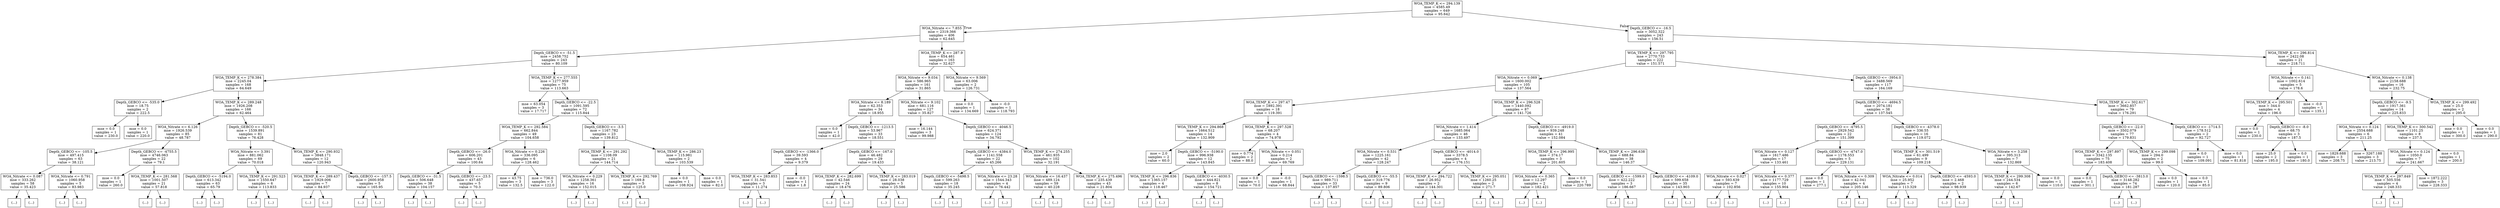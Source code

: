digraph Tree {
node [shape=box] ;
0 [label="WOA_TEMP_K <= 294.139\nmse = 4585.49\nsamples = 649\nvalue = 95.642"] ;
1 [label="WOA_Nitrate <= 7.855\nmse = 2319.366\nsamples = 406\nvalue = 62.645"] ;
0 -> 1 [labeldistance=2.5, labelangle=45, headlabel="True"] ;
2 [label="Depth_GEBCO <= -51.5\nmse = 2458.752\nsamples = 243\nvalue = 80.109"] ;
1 -> 2 ;
3 [label="WOA_TEMP_K <= 278.384\nmse = 2245.04\nsamples = 168\nvalue = 64.649"] ;
2 -> 3 ;
4 [label="Depth_GEBCO <= -535.0\nmse = 18.75\nsamples = 2\nvalue = 222.5"] ;
3 -> 4 ;
5 [label="mse = 0.0\nsamples = 1\nvalue = 230.0"] ;
4 -> 5 ;
6 [label="mse = 0.0\nsamples = 1\nvalue = 220.0"] ;
4 -> 6 ;
7 [label="WOA_TEMP_K <= 289.248\nmse = 1926.208\nsamples = 166\nvalue = 62.464"] ;
3 -> 7 ;
8 [label="WOA_Nitrate <= 6.126\nmse = 1926.539\nsamples = 85\nvalue = 48.787"] ;
7 -> 8 ;
9 [label="Depth_GEBCO <= -105.5\nmse = 497.415\nsamples = 63\nvalue = 38.121"] ;
8 -> 9 ;
10 [label="WOA_Nitrate <= 0.087\nmse = 333.262\nsamples = 58\nvalue = 35.423"] ;
9 -> 10 ;
11 [label="(...)"] ;
10 -> 11 ;
14 [label="(...)"] ;
10 -> 14 ;
99 [label="WOA_Nitrate <= 0.791\nmse = 1060.958\nsamples = 5\nvalue = 83.983"] ;
9 -> 99 ;
100 [label="(...)"] ;
99 -> 100 ;
101 [label="(...)"] ;
99 -> 101 ;
108 [label="Depth_GEBCO <= -4755.5\nmse = 4746.063\nsamples = 22\nvalue = 79.1"] ;
8 -> 108 ;
109 [label="mse = 0.0\nsamples = 1\nvalue = 260.0"] ;
108 -> 109 ;
110 [label="WOA_TEMP_K <= 281.568\nmse = 1001.507\nsamples = 21\nvalue = 57.818"] ;
108 -> 110 ;
111 [label="(...)"] ;
110 -> 111 ;
132 [label="(...)"] ;
110 -> 132 ;
145 [label="Depth_GEBCO <= -520.5\nmse = 1539.891\nsamples = 81\nvalue = 76.428"] ;
7 -> 145 ;
146 [label="WOA_Nitrate <= 3.391\nmse = 881.062\nsamples = 69\nvalue = 70.018"] ;
145 -> 146 ;
147 [label="Depth_GEBCO <= -5194.0\nmse = 613.342\nsamples = 63\nvalue = 65.79"] ;
146 -> 147 ;
148 [label="(...)"] ;
147 -> 148 ;
149 [label="(...)"] ;
147 -> 149 ;
250 [label="WOA_TEMP_K <= 291.523\nmse = 1550.647\nsamples = 6\nvalue = 113.833"] ;
146 -> 250 ;
251 [label="(...)"] ;
250 -> 251 ;
252 [label="(...)"] ;
250 -> 252 ;
257 [label="WOA_TEMP_K <= 290.932\nmse = 3848.171\nsamples = 12\nvalue = 120.943"] ;
145 -> 257 ;
258 [label="WOA_TEMP_K <= 289.437\nmse = 1929.006\nsamples = 7\nvalue = 84.937"] ;
257 -> 258 ;
259 [label="(...)"] ;
258 -> 259 ;
262 [label="(...)"] ;
258 -> 262 ;
271 [label="Depth_GEBCO <= -157.5\nmse = 2600.958\nsamples = 5\nvalue = 165.95"] ;
257 -> 271 ;
272 [label="(...)"] ;
271 -> 272 ;
277 [label="(...)"] ;
271 -> 277 ;
278 [label="WOA_TEMP_K <= 277.555\nmse = 1277.959\nsamples = 75\nvalue = 113.663"] ;
2 -> 278 ;
279 [label="mse = 63.054\nsamples = 3\nvalue = 17.717"] ;
278 -> 279 ;
280 [label="Depth_GEBCO <= -22.5\nmse = 1091.595\nsamples = 72\nvalue = 115.844"] ;
278 -> 280 ;
281 [label="WOA_TEMP_K <= 292.584\nmse = 662.844\nsamples = 49\nvalue = 104.658"] ;
280 -> 281 ;
282 [label="Depth_GEBCO <= -26.0\nmse = 606.201\nsamples = 43\nvalue = 100.64"] ;
281 -> 282 ;
283 [label="Depth_GEBCO <= -31.5\nmse = 506.648\nsamples = 38\nvalue = 104.157"] ;
282 -> 283 ;
284 [label="(...)"] ;
283 -> 284 ;
335 [label="(...)"] ;
283 -> 335 ;
344 [label="Depth_GEBCO <= -23.5\nmse = 437.657\nsamples = 5\nvalue = 70.3"] ;
282 -> 344 ;
345 [label="(...)"] ;
344 -> 345 ;
352 [label="(...)"] ;
344 -> 352 ;
353 [label="WOA_Nitrate <= 0.226\nmse = 336.095\nsamples = 6\nvalue = 128.462"] ;
281 -> 353 ;
354 [label="mse = 43.75\nsamples = 3\nvalue = 132.5"] ;
353 -> 354 ;
355 [label="mse = 736.0\nsamples = 3\nvalue = 122.0"] ;
353 -> 355 ;
356 [label="Depth_GEBCO <= -3.5\nmse = 1167.782\nsamples = 23\nvalue = 139.812"] ;
280 -> 356 ;
357 [label="WOA_TEMP_K <= 291.292\nmse = 1108.09\nsamples = 21\nvalue = 144.714"] ;
356 -> 357 ;
358 [label="WOA_Nitrate <= 0.229\nmse = 1258.361\nsamples = 16\nvalue = 152.015"] ;
357 -> 358 ;
359 [label="(...)"] ;
358 -> 359 ;
360 [label="(...)"] ;
358 -> 360 ;
387 [label="WOA_TEMP_K <= 292.769\nmse = 169.8\nsamples = 5\nvalue = 125.0"] ;
357 -> 387 ;
388 [label="(...)"] ;
387 -> 388 ;
395 [label="(...)"] ;
387 -> 395 ;
396 [label="WOA_TEMP_K <= 286.23\nmse = 115.981\nsamples = 2\nvalue = 103.539"] ;
356 -> 396 ;
397 [label="mse = 0.0\nsamples = 1\nvalue = 108.924"] ;
396 -> 397 ;
398 [label="mse = 0.0\nsamples = 1\nvalue = 82.0"] ;
396 -> 398 ;
399 [label="WOA_TEMP_K <= 287.9\nmse = 654.461\nsamples = 163\nvalue = 32.627"] ;
1 -> 399 ;
400 [label="WOA_Nitrate <= 9.034\nmse = 586.965\nsamples = 161\nvalue = 31.865"] ;
399 -> 400 ;
401 [label="WOA_Nitrate <= 8.189\nmse = 62.353\nsamples = 34\nvalue = 18.955"] ;
400 -> 401 ;
402 [label="mse = 0.0\nsamples = 1\nvalue = 42.0"] ;
401 -> 402 ;
403 [label="Depth_GEBCO <= -1213.5\nmse = 53.967\nsamples = 33\nvalue = 18.551"] ;
401 -> 403 ;
404 [label="Depth_GEBCO <= -1366.0\nmse = 39.593\nsamples = 4\nvalue = 9.379"] ;
403 -> 404 ;
405 [label="WOA_TEMP_K <= 283.853\nmse = 31.541\nsamples = 3\nvalue = 11.274"] ;
404 -> 405 ;
406 [label="(...)"] ;
405 -> 406 ;
407 [label="(...)"] ;
405 -> 407 ;
408 [label="mse = -0.0\nsamples = 1\nvalue = 1.8"] ;
404 -> 408 ;
409 [label="Depth_GEBCO <= -167.0\nmse = 46.482\nsamples = 29\nvalue = 19.433"] ;
403 -> 409 ;
410 [label="WOA_TEMP_K <= 282.699\nmse = 42.546\nsamples = 24\nvalue = 18.476"] ;
409 -> 410 ;
411 [label="(...)"] ;
410 -> 411 ;
418 [label="(...)"] ;
410 -> 418 ;
431 [label="WOA_TEMP_K <= 283.019\nmse = 28.038\nsamples = 5\nvalue = 25.586"] ;
409 -> 431 ;
432 [label="(...)"] ;
431 -> 432 ;
433 [label="(...)"] ;
431 -> 433 ;
434 [label="WOA_Nitrate <= 9.102\nmse = 681.116\nsamples = 127\nvalue = 35.827"] ;
400 -> 434 ;
435 [label="mse = 16.144\nsamples = 3\nvalue = 99.988"] ;
434 -> 435 ;
436 [label="Depth_GEBCO <= -4046.5\nmse = 624.371\nsamples = 124\nvalue = 34.792"] ;
434 -> 436 ;
437 [label="Depth_GEBCO <= -4384.0\nmse = 1141.558\nsamples = 22\nvalue = 45.266"] ;
436 -> 437 ;
438 [label="Depth_GEBCO <= -5498.5\nmse = 599.263\nsamples = 18\nvalue = 35.245"] ;
437 -> 438 ;
439 [label="(...)"] ;
438 -> 439 ;
444 [label="(...)"] ;
438 -> 444 ;
473 [label="WOA_Nitrate <= 23.28\nmse = 1544.343\nsamples = 4\nvalue = 76.442"] ;
437 -> 473 ;
474 [label="(...)"] ;
473 -> 474 ;
477 [label="(...)"] ;
473 -> 477 ;
480 [label="WOA_TEMP_K <= 274.255\nmse = 461.935\nsamples = 102\nvalue = 32.191"] ;
436 -> 480 ;
481 [label="WOA_Nitrate <= 16.437\nmse = 489.124\nsamples = 59\nvalue = 40.228"] ;
480 -> 481 ;
482 [label="(...)"] ;
481 -> 482 ;
489 [label="(...)"] ;
481 -> 489 ;
548 [label="WOA_TEMP_K <= 275.496\nmse = 235.439\nsamples = 43\nvalue = 21.804"] ;
480 -> 548 ;
549 [label="(...)"] ;
548 -> 549 ;
586 [label="(...)"] ;
548 -> 586 ;
625 [label="WOA_Nitrate <= 9.569\nmse = 63.006\nsamples = 2\nvalue = 126.731"] ;
399 -> 625 ;
626 [label="mse = 0.0\nsamples = 1\nvalue = 134.669"] ;
625 -> 626 ;
627 [label="mse = -0.0\nsamples = 1\nvalue = 118.793"] ;
625 -> 627 ;
628 [label="Depth_GEBCO <= -16.5\nmse = 3052.322\nsamples = 243\nvalue = 156.51"] ;
0 -> 628 [labeldistance=2.5, labelangle=-45, headlabel="False"] ;
629 [label="WOA_TEMP_K <= 297.795\nmse = 2770.733\nsamples = 222\nvalue = 151.571"] ;
628 -> 629 ;
630 [label="WOA_Nitrate <= 0.069\nmse = 1600.002\nsamples = 105\nvalue = 137.564"] ;
629 -> 630 ;
631 [label="WOA_TEMP_K <= 297.47\nmse = 1892.391\nsamples = 18\nvalue = 119.391"] ;
630 -> 631 ;
632 [label="WOA_TEMP_K <= 294.868\nmse = 1664.512\nsamples = 14\nvalue = 132.909"] ;
631 -> 632 ;
633 [label="mse = 2.0\nsamples = 2\nvalue = 60.0"] ;
632 -> 633 ;
634 [label="Depth_GEBCO <= -5190.0\nmse = 996.938\nsamples = 12\nvalue = 143.845"] ;
632 -> 634 ;
635 [label="WOA_TEMP_K <= 296.836\nmse = 1365.157\nsamples = 4\nvalue = 118.467"] ;
634 -> 635 ;
636 [label="(...)"] ;
635 -> 636 ;
639 [label="(...)"] ;
635 -> 639 ;
640 [label="Depth_GEBCO <= -4030.5\nmse = 444.821\nsamples = 8\nvalue = 154.721"] ;
634 -> 640 ;
641 [label="(...)"] ;
640 -> 641 ;
644 [label="(...)"] ;
640 -> 644 ;
653 [label="WOA_TEMP_K <= 297.528\nmse = 68.207\nsamples = 4\nvalue = 74.978"] ;
631 -> 653 ;
654 [label="mse = 0.774\nsamples = 2\nvalue = 88.0"] ;
653 -> 654 ;
655 [label="WOA_Nitrate <= 0.051\nmse = 0.214\nsamples = 2\nvalue = 69.769"] ;
653 -> 655 ;
656 [label="mse = 0.0\nsamples = 1\nvalue = 70.0"] ;
655 -> 656 ;
657 [label="mse = -0.0\nsamples = 1\nvalue = 68.844"] ;
655 -> 657 ;
658 [label="WOA_TEMP_K <= 296.528\nmse = 1440.092\nsamples = 87\nvalue = 141.726"] ;
630 -> 658 ;
659 [label="WOA_Nitrate <= 1.414\nmse = 1685.064\nsamples = 46\nvalue = 133.497"] ;
658 -> 659 ;
660 [label="WOA_Nitrate <= 0.531\nmse = 1225.161\nsamples = 42\nvalue = 128.247"] ;
659 -> 660 ;
661 [label="Depth_GEBCO <= -1598.5\nmse = 989.711\nsamples = 33\nvalue = 137.857"] ;
660 -> 661 ;
662 [label="(...)"] ;
661 -> 662 ;
683 [label="(...)"] ;
661 -> 683 ;
716 [label="Depth_GEBCO <= -55.5\nmse = 319.776\nsamples = 9\nvalue = 89.806"] ;
660 -> 716 ;
717 [label="(...)"] ;
716 -> 717 ;
730 [label="(...)"] ;
716 -> 730 ;
731 [label="Depth_GEBCO <= -4014.0\nmse = 3378.5\nsamples = 4\nvalue = 176.151"] ;
659 -> 731 ;
732 [label="WOA_TEMP_K <= 294.722\nmse = 26.952\nsamples = 2\nvalue = 144.301"] ;
731 -> 732 ;
733 [label="(...)"] ;
732 -> 733 ;
734 [label="(...)"] ;
732 -> 734 ;
735 [label="WOA_TEMP_K <= 295.051\nmse = 1260.25\nsamples = 2\nvalue = 271.7"] ;
731 -> 735 ;
736 [label="(...)"] ;
735 -> 736 ;
737 [label="(...)"] ;
735 -> 737 ;
738 [label="Depth_GEBCO <= -4919.0\nmse = 939.248\nsamples = 41\nvalue = 152.084"] ;
658 -> 738 ;
739 [label="WOA_TEMP_K <= 296.995\nmse = 374.17\nsamples = 3\nvalue = 201.605"] ;
738 -> 739 ;
740 [label="WOA_Nitrate <= 0.365\nmse = 12.297\nsamples = 2\nvalue = 182.421"] ;
739 -> 740 ;
741 [label="(...)"] ;
740 -> 741 ;
742 [label="(...)"] ;
740 -> 742 ;
743 [label="mse = 0.0\nsamples = 1\nvalue = 220.789"] ;
739 -> 743 ;
744 [label="WOA_TEMP_K <= 296.638\nmse = 688.84\nsamples = 38\nvalue = 146.37"] ;
738 -> 744 ;
745 [label="Depth_GEBCO <= -1599.0\nmse = 422.222\nsamples = 3\nvalue = 186.667"] ;
744 -> 745 ;
746 [label="(...)"] ;
745 -> 746 ;
747 [label="(...)"] ;
745 -> 747 ;
748 [label="Depth_GEBCO <= -4109.0\nmse = 599.658\nsamples = 35\nvalue = 143.903"] ;
744 -> 748 ;
749 [label="(...)"] ;
748 -> 749 ;
762 [label="(...)"] ;
748 -> 762 ;
811 [label="Depth_GEBCO <= -3954.0\nmse = 3488.569\nsamples = 117\nvalue = 164.169"] ;
629 -> 811 ;
812 [label="Depth_GEBCO <= -4694.5\nmse = 2074.181\nsamples = 38\nvalue = 137.545"] ;
811 -> 812 ;
813 [label="Depth_GEBCO <= -4795.5\nmse = 2929.542\nsamples = 22\nvalue = 151.399"] ;
812 -> 813 ;
814 [label="WOA_Nitrate <= 0.127\nmse = 1617.486\nsamples = 17\nvalue = 133.461"] ;
813 -> 814 ;
815 [label="WOA_Nitrate <= 0.027\nmse = 593.639\nsamples = 7\nvalue = 102.856"] ;
814 -> 815 ;
816 [label="(...)"] ;
815 -> 816 ;
817 [label="(...)"] ;
815 -> 817 ;
828 [label="WOA_Nitrate <= 0.377\nmse = 1177.729\nsamples = 10\nvalue = 155.904"] ;
814 -> 828 ;
829 [label="(...)"] ;
828 -> 829 ;
840 [label="(...)"] ;
828 -> 840 ;
845 [label="Depth_GEBCO <= -4747.0\nmse = 1178.553\nsamples = 5\nvalue = 229.131"] ;
813 -> 845 ;
846 [label="mse = 0.0\nsamples = 1\nvalue = 277.1"] ;
845 -> 846 ;
847 [label="WOA_Nitrate <= 0.309\nmse = 42.041\nsamples = 4\nvalue = 205.146"] ;
845 -> 847 ;
848 [label="(...)"] ;
847 -> 848 ;
851 [label="(...)"] ;
847 -> 851 ;
852 [label="Depth_GEBCO <= -4378.0\nmse = 336.55\nsamples = 16\nvalue = 119.072"] ;
812 -> 852 ;
853 [label="WOA_TEMP_K <= 301.519\nmse = 61.499\nsamples = 9\nvalue = 109.218"] ;
852 -> 853 ;
854 [label="WOA_Nitrate <= 0.014\nmse = 25.952\nsamples = 7\nvalue = 113.329"] ;
853 -> 854 ;
855 [label="(...)"] ;
854 -> 855 ;
856 [label="(...)"] ;
854 -> 856 ;
867 [label="Depth_GEBCO <= -4593.0\nmse = 2.468\nsamples = 2\nvalue = 98.939"] ;
853 -> 867 ;
868 [label="(...)"] ;
867 -> 868 ;
869 [label="(...)"] ;
867 -> 869 ;
870 [label="WOA_Nitrate <= 3.258\nmse = 395.313\nsamples = 7\nvalue = 132.869"] ;
852 -> 870 ;
871 [label="WOA_TEMP_K <= 299.308\nmse = 244.534\nsamples = 6\nvalue = 142.67"] ;
870 -> 871 ;
872 [label="(...)"] ;
871 -> 872 ;
873 [label="(...)"] ;
871 -> 873 ;
882 [label="mse = 0.0\nsamples = 1\nvalue = 110.0"] ;
870 -> 882 ;
883 [label="WOA_TEMP_K <= 302.617\nmse = 3662.857\nsamples = 79\nvalue = 176.291"] ;
811 -> 883 ;
884 [label="Depth_GEBCO <= -22.0\nmse = 3502.079\nsamples = 77\nvalue = 179.831"] ;
883 -> 884 ;
885 [label="WOA_TEMP_K <= 297.897\nmse = 3342.135\nsamples = 75\nvalue = 183.408"] ;
884 -> 885 ;
886 [label="mse = 0.0\nsamples = 1\nvalue = 301.1"] ;
885 -> 886 ;
887 [label="Depth_GEBCO <= -3813.0\nmse = 3148.282\nsamples = 74\nvalue = 181.287"] ;
885 -> 887 ;
888 [label="(...)"] ;
887 -> 888 ;
891 [label="(...)"] ;
887 -> 891 ;
998 [label="WOA_TEMP_K <= 299.098\nmse = 294.0\nsamples = 2\nvalue = 99.0"] ;
884 -> 998 ;
999 [label="mse = 0.0\nsamples = 1\nvalue = 120.0"] ;
998 -> 999 ;
1000 [label="mse = 0.0\nsamples = 1\nvalue = 85.0"] ;
998 -> 1000 ;
1001 [label="Depth_GEBCO <= -1714.5\nmse = 178.512\nsamples = 2\nvalue = 92.727"] ;
883 -> 1001 ;
1002 [label="mse = 0.0\nsamples = 1\nvalue = 109.091"] ;
1001 -> 1002 ;
1003 [label="mse = 0.0\nsamples = 1\nvalue = 81.818"] ;
1001 -> 1003 ;
1004 [label="WOA_TEMP_K <= 296.814\nmse = 2422.08\nsamples = 21\nvalue = 218.711"] ;
628 -> 1004 ;
1005 [label="WOA_Nitrate <= 0.141\nmse = 1002.614\nsamples = 5\nvalue = 178.6"] ;
1004 -> 1005 ;
1006 [label="WOA_TEMP_K <= 295.501\nmse = 344.0\nsamples = 4\nvalue = 196.0"] ;
1005 -> 1006 ;
1007 [label="mse = 0.0\nsamples = 1\nvalue = 230.0"] ;
1006 -> 1007 ;
1008 [label="Depth_GEBCO <= -8.0\nmse = 68.75\nsamples = 3\nvalue = 187.5"] ;
1006 -> 1008 ;
1009 [label="mse = 25.0\nsamples = 2\nvalue = 195.0"] ;
1008 -> 1009 ;
1010 [label="mse = 0.0\nsamples = 1\nvalue = 180.0"] ;
1008 -> 1010 ;
1011 [label="mse = -0.0\nsamples = 1\nvalue = 135.1"] ;
1005 -> 1011 ;
1012 [label="WOA_Nitrate <= 0.138\nmse = 2158.688\nsamples = 16\nvalue = 232.75"] ;
1004 -> 1012 ;
1013 [label="Depth_GEBCO <= -9.5\nmse = 1917.361\nsamples = 14\nvalue = 225.833"] ;
1012 -> 1013 ;
1014 [label="WOA_Nitrate <= 0.124\nmse = 2554.688\nsamples = 6\nvalue = 211.25"] ;
1013 -> 1014 ;
1015 [label="mse = 1829.688\nsamples = 3\nvalue = 208.75"] ;
1014 -> 1015 ;
1016 [label="mse = 3267.188\nsamples = 3\nvalue = 213.75"] ;
1014 -> 1016 ;
1017 [label="WOA_TEMP_K <= 300.542\nmse = 1101.25\nsamples = 8\nvalue = 237.5"] ;
1013 -> 1017 ;
1018 [label="WOA_Nitrate <= 0.124\nmse = 1050.0\nsamples = 7\nvalue = 241.667"] ;
1017 -> 1018 ;
1019 [label="WOA_TEMP_K <= 297.849\nmse = 505.556\nsamples = 4\nvalue = 248.333"] ;
1018 -> 1019 ;
1020 [label="(...)"] ;
1019 -> 1020 ;
1021 [label="(...)"] ;
1019 -> 1021 ;
1024 [label="mse = 1872.222\nsamples = 3\nvalue = 228.333"] ;
1018 -> 1024 ;
1025 [label="mse = 0.0\nsamples = 1\nvalue = 200.0"] ;
1017 -> 1025 ;
1026 [label="WOA_TEMP_K <= 299.492\nmse = 25.0\nsamples = 2\nvalue = 295.0"] ;
1012 -> 1026 ;
1027 [label="mse = 0.0\nsamples = 1\nvalue = 300.0"] ;
1026 -> 1027 ;
1028 [label="mse = 0.0\nsamples = 1\nvalue = 290.0"] ;
1026 -> 1028 ;
}